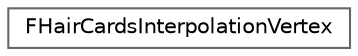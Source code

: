 digraph "Graphical Class Hierarchy"
{
 // INTERACTIVE_SVG=YES
 // LATEX_PDF_SIZE
  bgcolor="transparent";
  edge [fontname=Helvetica,fontsize=10,labelfontname=Helvetica,labelfontsize=10];
  node [fontname=Helvetica,fontsize=10,shape=box,height=0.2,width=0.4];
  rankdir="LR";
  Node0 [id="Node000000",label="FHairCardsInterpolationVertex",height=0.2,width=0.4,color="grey40", fillcolor="white", style="filled",URL="$dd/d88/structFHairCardsInterpolationVertex.html",tooltip=" "];
}
